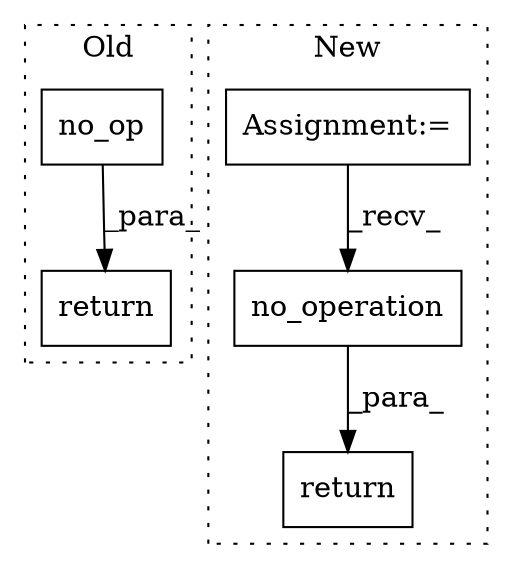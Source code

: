 digraph G {
subgraph cluster0 {
1 [label="return" a="41" s="17701" l="7" shape="box"];
5 [label="no_op" a="32" s="17719" l="7" shape="box"];
label = "Old";
style="dotted";
}
subgraph cluster1 {
2 [label="no_operation" a="32" s="17748" l="14" shape="box"];
3 [label="Assignment:=" a="7" s="13463" l="4" shape="box"];
4 [label="return" a="41" s="17736" l="7" shape="box"];
label = "New";
style="dotted";
}
2 -> 4 [label="_para_"];
3 -> 2 [label="_recv_"];
5 -> 1 [label="_para_"];
}